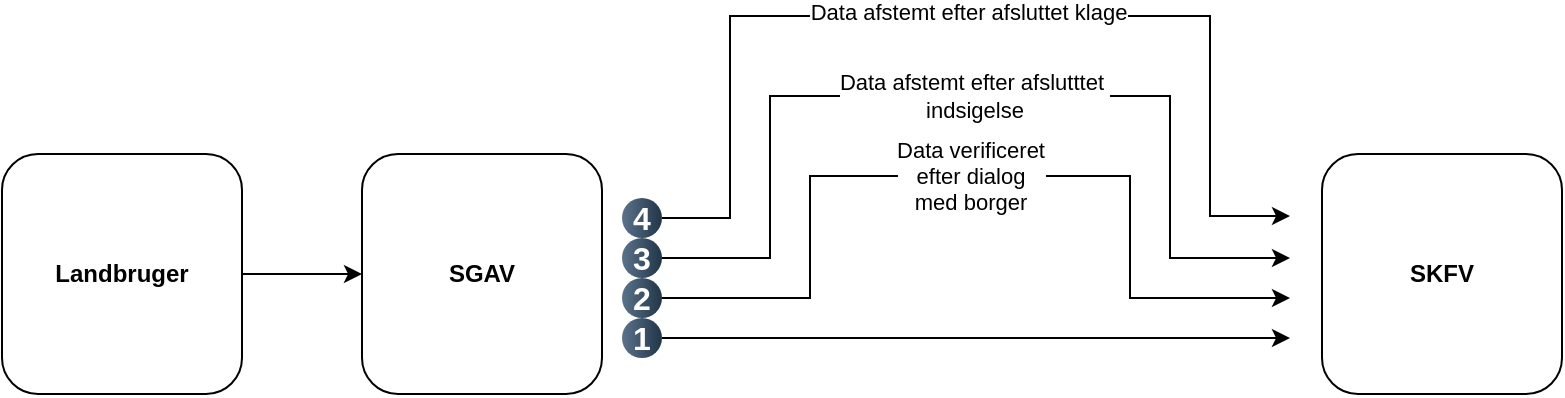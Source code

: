 <mxfile version="26.0.16">
  <diagram name="Page-1" id="c6mkSoZV-rEwqYtKQhFd">
    <mxGraphModel dx="1430" dy="763" grid="1" gridSize="10" guides="1" tooltips="1" connect="1" arrows="1" fold="1" page="1" pageScale="1" pageWidth="1169" pageHeight="1654" math="0" shadow="0">
      <root>
        <mxCell id="0" />
        <mxCell id="1" parent="0" />
        <mxCell id="6DDOyeuXBNr1eNAv0twe-3" value="" style="edgeStyle=orthogonalEdgeStyle;rounded=0;orthogonalLoop=1;jettySize=auto;html=1;" edge="1" parent="1" source="6DDOyeuXBNr1eNAv0twe-1" target="6DDOyeuXBNr1eNAv0twe-2">
          <mxGeometry relative="1" as="geometry" />
        </mxCell>
        <mxCell id="6DDOyeuXBNr1eNAv0twe-1" value="&lt;b&gt;Landbruger&lt;/b&gt;" style="rounded=1;whiteSpace=wrap;html=1;" vertex="1" parent="1">
          <mxGeometry x="140" y="228" width="120" height="120" as="geometry" />
        </mxCell>
        <mxCell id="6DDOyeuXBNr1eNAv0twe-12" style="edgeStyle=orthogonalEdgeStyle;rounded=0;orthogonalLoop=1;jettySize=auto;html=1;" edge="1" parent="1" source="6DDOyeuXBNr1eNAv0twe-27">
          <mxGeometry relative="1" as="geometry">
            <mxPoint x="784" y="320" as="targetPoint" />
            <mxPoint x="464" y="320" as="sourcePoint" />
          </mxGeometry>
        </mxCell>
        <mxCell id="6DDOyeuXBNr1eNAv0twe-2" value="&lt;b&gt;SGAV&lt;/b&gt;" style="rounded=1;whiteSpace=wrap;html=1;" vertex="1" parent="1">
          <mxGeometry x="320" y="228" width="120" height="120" as="geometry" />
        </mxCell>
        <mxCell id="6DDOyeuXBNr1eNAv0twe-4" value="&lt;b&gt;SKFV&lt;/b&gt;" style="rounded=1;whiteSpace=wrap;html=1;" vertex="1" parent="1">
          <mxGeometry x="800" y="228" width="120" height="120" as="geometry" />
        </mxCell>
        <mxCell id="6DDOyeuXBNr1eNAv0twe-7" style="edgeStyle=orthogonalEdgeStyle;rounded=0;orthogonalLoop=1;jettySize=auto;html=1;entryX=0;entryY=0.5;entryDx=0;entryDy=0;" edge="1" parent="1" source="6DDOyeuXBNr1eNAv0twe-19">
          <mxGeometry relative="1" as="geometry">
            <mxPoint x="464" y="259" as="sourcePoint" />
            <mxPoint x="784" y="259" as="targetPoint" />
            <Array as="points">
              <mxPoint x="504" y="159" />
              <mxPoint x="744" y="159" />
              <mxPoint x="744" y="259" />
            </Array>
          </mxGeometry>
        </mxCell>
        <mxCell id="6DDOyeuXBNr1eNAv0twe-36" value="Data afstemt efter afsluttet klage" style="edgeLabel;html=1;align=center;verticalAlign=middle;resizable=0;points=[];" vertex="1" connectable="0" parent="6DDOyeuXBNr1eNAv0twe-7">
          <mxGeometry x="0.022" y="2" relative="1" as="geometry">
            <mxPoint x="-9" as="offset" />
          </mxGeometry>
        </mxCell>
        <mxCell id="6DDOyeuXBNr1eNAv0twe-8" style="edgeStyle=orthogonalEdgeStyle;rounded=0;orthogonalLoop=1;jettySize=auto;html=1;entryX=0;entryY=0.5;entryDx=0;entryDy=0;" edge="1" parent="1">
          <mxGeometry relative="1" as="geometry">
            <mxPoint x="464" y="280" as="sourcePoint" />
            <mxPoint x="784" y="280" as="targetPoint" />
            <Array as="points">
              <mxPoint x="524" y="280" />
              <mxPoint x="524" y="199" />
              <mxPoint x="724" y="199" />
              <mxPoint x="724" y="280" />
            </Array>
          </mxGeometry>
        </mxCell>
        <mxCell id="6DDOyeuXBNr1eNAv0twe-16" value="Data afstemt efter afslutttet&amp;nbsp;&lt;div&gt;indsigelse&lt;/div&gt;" style="edgeLabel;html=1;align=center;verticalAlign=middle;resizable=0;points=[];" vertex="1" connectable="0" parent="6DDOyeuXBNr1eNAv0twe-8">
          <mxGeometry x="-0.058" y="-1" relative="1" as="geometry">
            <mxPoint x="16" y="-1" as="offset" />
          </mxGeometry>
        </mxCell>
        <mxCell id="6DDOyeuXBNr1eNAv0twe-15" value="Data verificeret&lt;div&gt;efter dialog&lt;/div&gt;&lt;div&gt;med borger&lt;/div&gt;" style="edgeStyle=orthogonalEdgeStyle;rounded=0;orthogonalLoop=1;jettySize=auto;html=1;entryX=0;entryY=0.5;entryDx=0;entryDy=0;" edge="1" parent="1">
          <mxGeometry relative="1" as="geometry">
            <mxPoint x="464" y="300" as="sourcePoint" />
            <mxPoint x="784" y="300" as="targetPoint" />
            <Array as="points">
              <mxPoint x="544" y="300" />
              <mxPoint x="544" y="239" />
              <mxPoint x="704" y="239" />
              <mxPoint x="704" y="300" />
            </Array>
          </mxGeometry>
        </mxCell>
        <mxCell id="6DDOyeuXBNr1eNAv0twe-19" value="4" style="ellipse;whiteSpace=wrap;html=1;aspect=fixed;rotation=0;gradientColor=#223548;strokeColor=none;gradientDirection=east;fillColor=#5b738b;rounded=0;pointerEvents=0;fontFamily=Helvetica;fontSize=16;fontColor=#FFFFFF;spacingTop=4;spacingBottom=4;spacingLeft=4;spacingRight=4;points=[];fontStyle=1" vertex="1" parent="1">
          <mxGeometry x="450" y="250" width="20" height="20" as="geometry" />
        </mxCell>
        <mxCell id="6DDOyeuXBNr1eNAv0twe-25" value="3" style="ellipse;whiteSpace=wrap;html=1;aspect=fixed;rotation=0;gradientColor=#223548;strokeColor=none;gradientDirection=east;fillColor=#5b738b;rounded=0;pointerEvents=0;fontFamily=Helvetica;fontSize=16;fontColor=#FFFFFF;spacingTop=4;spacingBottom=4;spacingLeft=4;spacingRight=4;points=[];fontStyle=1" vertex="1" parent="1">
          <mxGeometry x="450" y="270" width="20" height="20" as="geometry" />
        </mxCell>
        <mxCell id="6DDOyeuXBNr1eNAv0twe-26" value="2" style="ellipse;whiteSpace=wrap;html=1;aspect=fixed;rotation=0;gradientColor=#223548;strokeColor=none;gradientDirection=east;fillColor=#5b738b;rounded=0;pointerEvents=0;fontFamily=Helvetica;fontSize=16;fontColor=#FFFFFF;spacingTop=4;spacingBottom=4;spacingLeft=4;spacingRight=4;points=[];fontStyle=1" vertex="1" parent="1">
          <mxGeometry x="450" y="290" width="20" height="20" as="geometry" />
        </mxCell>
        <mxCell id="6DDOyeuXBNr1eNAv0twe-27" value="1" style="ellipse;whiteSpace=wrap;html=1;aspect=fixed;rotation=0;gradientColor=#223548;strokeColor=none;gradientDirection=east;fillColor=#5b738b;rounded=0;pointerEvents=0;fontFamily=Helvetica;fontSize=16;fontColor=#FFFFFF;spacingTop=4;spacingBottom=4;spacingLeft=4;spacingRight=4;points=[];fontStyle=1" vertex="1" parent="1">
          <mxGeometry x="450" y="310" width="20" height="20" as="geometry" />
        </mxCell>
      </root>
    </mxGraphModel>
  </diagram>
</mxfile>
